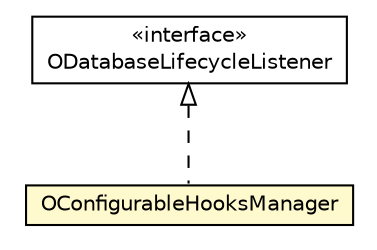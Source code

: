 #!/usr/local/bin/dot
#
# Class diagram 
# Generated by UMLGraph version R5_6-24-gf6e263 (http://www.umlgraph.org/)
#

digraph G {
	edge [fontname="Helvetica",fontsize=10,labelfontname="Helvetica",labelfontsize=10];
	node [fontname="Helvetica",fontsize=10,shape=plaintext];
	nodesep=0.25;
	ranksep=0.5;
	// com.orientechnologies.orient.core.db.ODatabaseLifecycleListener
	c1199229 [label=<<table title="com.orientechnologies.orient.core.db.ODatabaseLifecycleListener" border="0" cellborder="1" cellspacing="0" cellpadding="2" port="p" href="../../core/db/ODatabaseLifecycleListener.html">
		<tr><td><table border="0" cellspacing="0" cellpadding="1">
<tr><td align="center" balign="center"> &#171;interface&#187; </td></tr>
<tr><td align="center" balign="center"> ODatabaseLifecycleListener </td></tr>
		</table></td></tr>
		</table>>, URL="../../core/db/ODatabaseLifecycleListener.html", fontname="Helvetica", fontcolor="black", fontsize=10.0];
	// com.orientechnologies.orient.server.handler.OConfigurableHooksManager
	c1200603 [label=<<table title="com.orientechnologies.orient.server.handler.OConfigurableHooksManager" border="0" cellborder="1" cellspacing="0" cellpadding="2" port="p" bgcolor="lemonChiffon" href="./OConfigurableHooksManager.html">
		<tr><td><table border="0" cellspacing="0" cellpadding="1">
<tr><td align="center" balign="center"> OConfigurableHooksManager </td></tr>
		</table></td></tr>
		</table>>, URL="./OConfigurableHooksManager.html", fontname="Helvetica", fontcolor="black", fontsize=10.0];
	//com.orientechnologies.orient.server.handler.OConfigurableHooksManager implements com.orientechnologies.orient.core.db.ODatabaseLifecycleListener
	c1199229:p -> c1200603:p [dir=back,arrowtail=empty,style=dashed];
}


